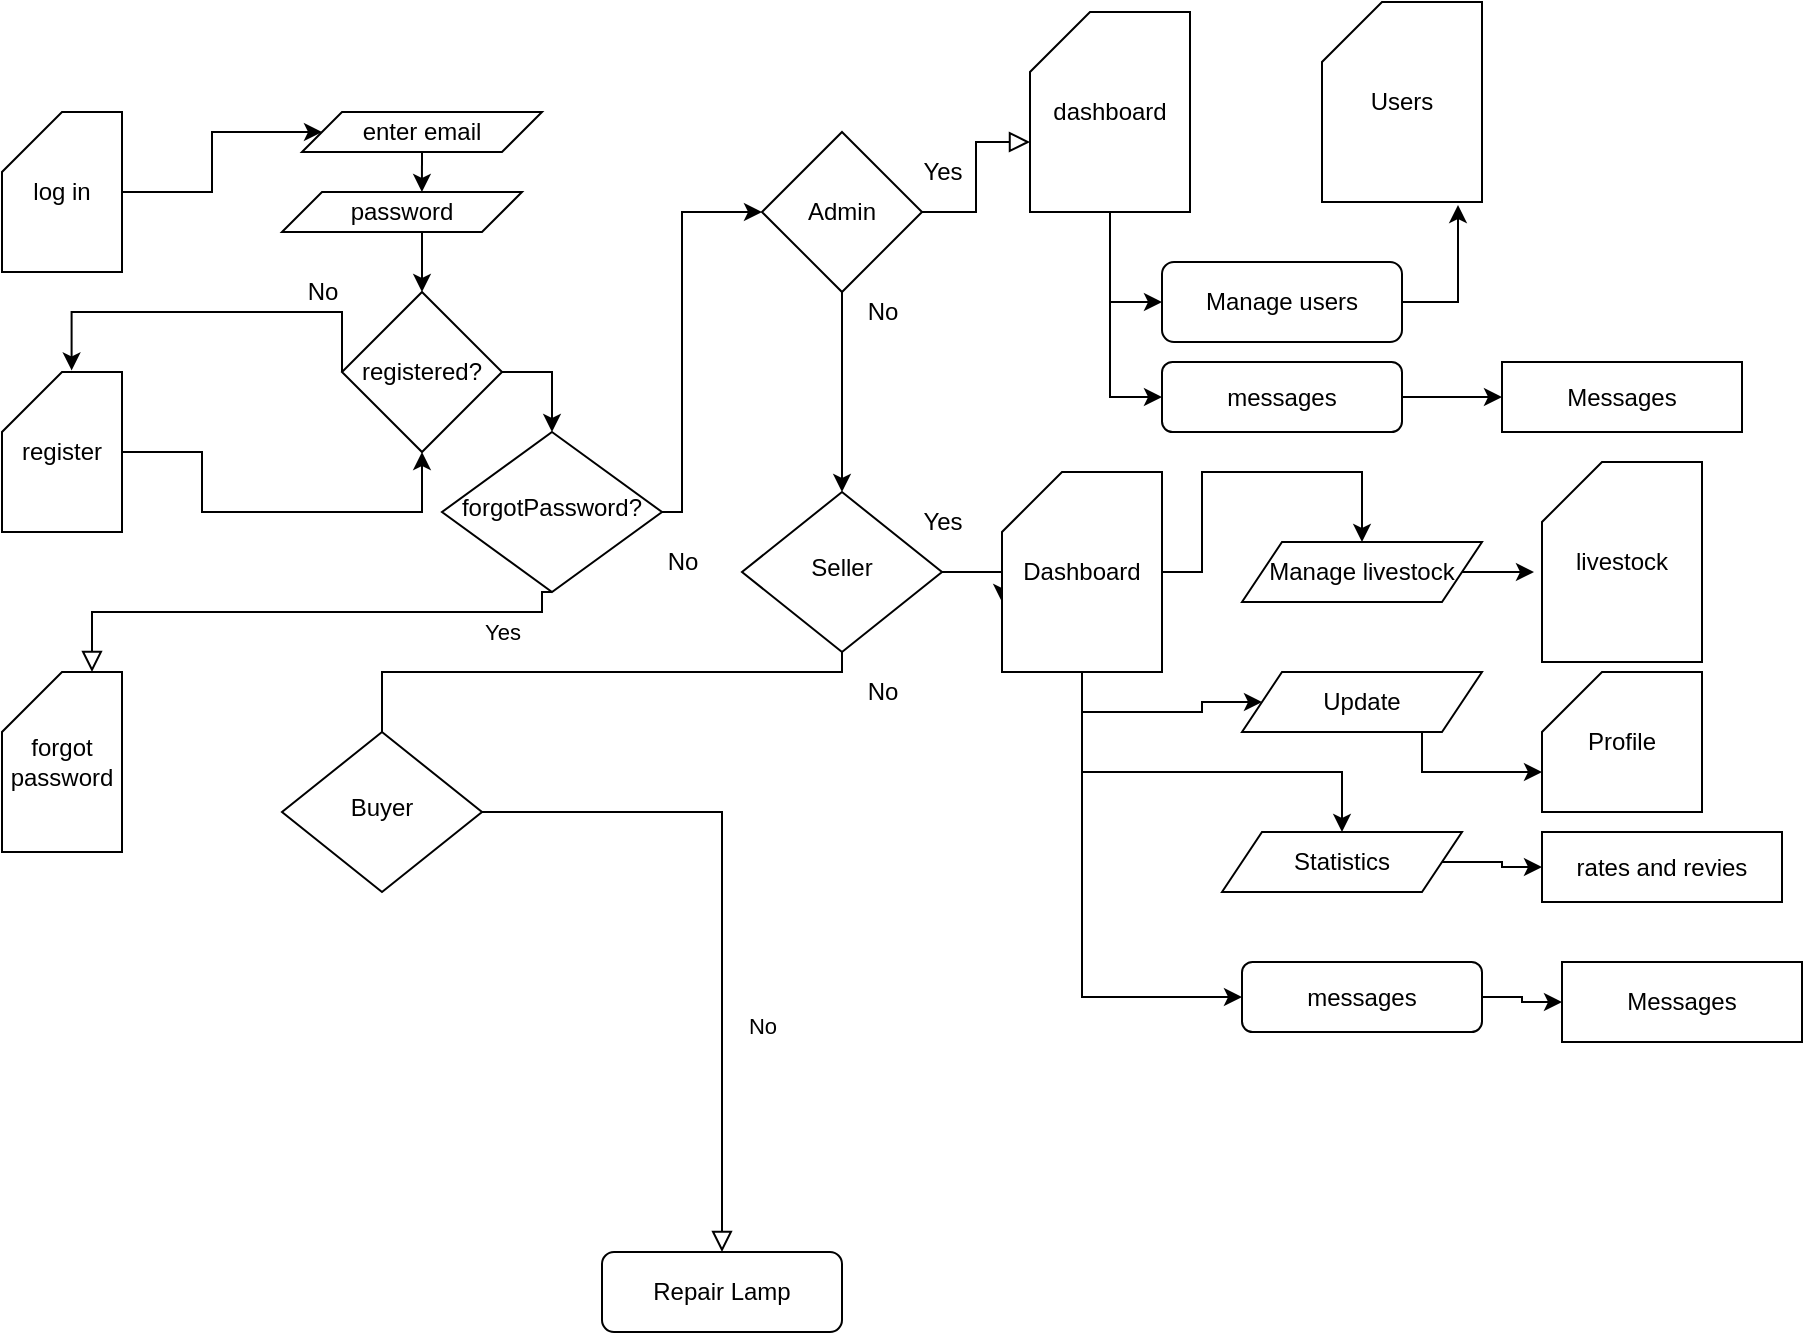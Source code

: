 <mxfile version="20.8.4" type="github">
  <diagram id="C5RBs43oDa-KdzZeNtuy" name="Page-1">
    <mxGraphModel dx="2021" dy="1817" grid="1" gridSize="10" guides="1" tooltips="1" connect="1" arrows="1" fold="1" page="1" pageScale="1" pageWidth="827" pageHeight="1169" math="0" shadow="0">
      <root>
        <mxCell id="WIyWlLk6GJQsqaUBKTNV-0" />
        <mxCell id="WIyWlLk6GJQsqaUBKTNV-1" parent="WIyWlLk6GJQsqaUBKTNV-0" />
        <mxCell id="WIyWlLk6GJQsqaUBKTNV-4" value="Yes" style="rounded=0;html=1;jettySize=auto;orthogonalLoop=1;fontSize=11;endArrow=block;endFill=0;endSize=8;strokeWidth=1;shadow=0;labelBackgroundColor=none;edgeStyle=orthogonalEdgeStyle;exitX=0.5;exitY=1;exitDx=0;exitDy=0;entryX=0;entryY=0;entryDx=45;entryDy=0;entryPerimeter=0;" parent="WIyWlLk6GJQsqaUBKTNV-1" source="WIyWlLk6GJQsqaUBKTNV-6" target="cfvunwlI__XYZbPNiBIo-22" edge="1">
          <mxGeometry x="-0.741" y="10" relative="1" as="geometry">
            <mxPoint as="offset" />
            <Array as="points">
              <mxPoint x="130" y="300" />
              <mxPoint x="-95" y="300" />
            </Array>
          </mxGeometry>
        </mxCell>
        <mxCell id="WIyWlLk6GJQsqaUBKTNV-5" value="" style="edgeStyle=orthogonalEdgeStyle;rounded=0;html=1;jettySize=auto;orthogonalLoop=1;fontSize=11;endArrow=block;endFill=0;endSize=8;strokeWidth=1;shadow=0;labelBackgroundColor=none;entryX=0;entryY=0;entryDx=0;entryDy=65;entryPerimeter=0;exitX=1;exitY=0.5;exitDx=0;exitDy=0;startArrow=none;" parent="WIyWlLk6GJQsqaUBKTNV-1" source="cfvunwlI__XYZbPNiBIo-23" target="cfvunwlI__XYZbPNiBIo-4" edge="1">
          <mxGeometry y="10" relative="1" as="geometry">
            <mxPoint as="offset" />
            <mxPoint x="240" y="220" as="sourcePoint" />
            <mxPoint x="340" y="150" as="targetPoint" />
          </mxGeometry>
        </mxCell>
        <mxCell id="cfvunwlI__XYZbPNiBIo-25" style="edgeStyle=orthogonalEdgeStyle;rounded=0;orthogonalLoop=1;jettySize=auto;html=1;exitX=1;exitY=0.5;exitDx=0;exitDy=0;entryX=0;entryY=0.5;entryDx=0;entryDy=0;" edge="1" parent="WIyWlLk6GJQsqaUBKTNV-1" source="WIyWlLk6GJQsqaUBKTNV-6" target="cfvunwlI__XYZbPNiBIo-23">
          <mxGeometry relative="1" as="geometry">
            <Array as="points">
              <mxPoint x="200" y="250" />
              <mxPoint x="200" y="100" />
            </Array>
          </mxGeometry>
        </mxCell>
        <mxCell id="WIyWlLk6GJQsqaUBKTNV-6" value="forgotPassword?" style="rhombus;whiteSpace=wrap;html=1;shadow=0;fontFamily=Helvetica;fontSize=12;align=center;strokeWidth=1;spacing=6;spacingTop=-4;" parent="WIyWlLk6GJQsqaUBKTNV-1" vertex="1">
          <mxGeometry x="80" y="210" width="110" height="80" as="geometry" />
        </mxCell>
        <mxCell id="WIyWlLk6GJQsqaUBKTNV-8" value="No" style="rounded=0;html=1;jettySize=auto;orthogonalLoop=1;fontSize=11;endArrow=block;endFill=0;endSize=8;strokeWidth=1;shadow=0;labelBackgroundColor=none;edgeStyle=orthogonalEdgeStyle;startArrow=none;" parent="WIyWlLk6GJQsqaUBKTNV-1" source="cfvunwlI__XYZbPNiBIo-2" target="WIyWlLk6GJQsqaUBKTNV-11" edge="1">
          <mxGeometry x="0.333" y="20" relative="1" as="geometry">
            <mxPoint as="offset" />
          </mxGeometry>
        </mxCell>
        <mxCell id="cfvunwlI__XYZbPNiBIo-64" style="edgeStyle=orthogonalEdgeStyle;rounded=0;orthogonalLoop=1;jettySize=auto;html=1;exitX=1;exitY=0.5;exitDx=0;exitDy=0;entryX=0;entryY=0;entryDx=0;entryDy=65;entryPerimeter=0;" edge="1" parent="WIyWlLk6GJQsqaUBKTNV-1" source="WIyWlLk6GJQsqaUBKTNV-10" target="cfvunwlI__XYZbPNiBIo-49">
          <mxGeometry relative="1" as="geometry" />
        </mxCell>
        <mxCell id="WIyWlLk6GJQsqaUBKTNV-10" value="Seller" style="rhombus;whiteSpace=wrap;html=1;shadow=0;fontFamily=Helvetica;fontSize=12;align=center;strokeWidth=1;spacing=6;spacingTop=-4;" parent="WIyWlLk6GJQsqaUBKTNV-1" vertex="1">
          <mxGeometry x="230" y="240" width="100" height="80" as="geometry" />
        </mxCell>
        <mxCell id="WIyWlLk6GJQsqaUBKTNV-11" value="Repair Lamp" style="rounded=1;whiteSpace=wrap;html=1;fontSize=12;glass=0;strokeWidth=1;shadow=0;" parent="WIyWlLk6GJQsqaUBKTNV-1" vertex="1">
          <mxGeometry x="160" y="620" width="120" height="40" as="geometry" />
        </mxCell>
        <mxCell id="cfvunwlI__XYZbPNiBIo-1" style="edgeStyle=orthogonalEdgeStyle;rounded=0;orthogonalLoop=1;jettySize=auto;html=1;entryX=0;entryY=0.5;entryDx=0;entryDy=0;" edge="1" parent="WIyWlLk6GJQsqaUBKTNV-1" source="cfvunwlI__XYZbPNiBIo-0" target="cfvunwlI__XYZbPNiBIo-7">
          <mxGeometry relative="1" as="geometry">
            <mxPoint x="60" y="60" as="targetPoint" />
          </mxGeometry>
        </mxCell>
        <mxCell id="cfvunwlI__XYZbPNiBIo-0" value="log in" style="shape=card;whiteSpace=wrap;html=1;" vertex="1" parent="WIyWlLk6GJQsqaUBKTNV-1">
          <mxGeometry x="-140" y="50" width="60" height="80" as="geometry" />
        </mxCell>
        <mxCell id="cfvunwlI__XYZbPNiBIo-34" style="edgeStyle=orthogonalEdgeStyle;rounded=0;orthogonalLoop=1;jettySize=auto;html=1;exitX=1;exitY=0.5;exitDx=0;exitDy=0;entryX=0.85;entryY=1.015;entryDx=0;entryDy=0;entryPerimeter=0;" edge="1" parent="WIyWlLk6GJQsqaUBKTNV-1" source="cfvunwlI__XYZbPNiBIo-3" target="cfvunwlI__XYZbPNiBIo-28">
          <mxGeometry relative="1" as="geometry" />
        </mxCell>
        <mxCell id="cfvunwlI__XYZbPNiBIo-3" value="Manage users" style="rounded=1;whiteSpace=wrap;html=1;fontSize=12;glass=0;strokeWidth=1;shadow=0;" vertex="1" parent="WIyWlLk6GJQsqaUBKTNV-1">
          <mxGeometry x="440" y="125" width="120" height="40" as="geometry" />
        </mxCell>
        <mxCell id="cfvunwlI__XYZbPNiBIo-5" style="edgeStyle=orthogonalEdgeStyle;rounded=0;orthogonalLoop=1;jettySize=auto;html=1;entryX=0;entryY=0.5;entryDx=0;entryDy=0;exitX=0.5;exitY=1;exitDx=0;exitDy=0;exitPerimeter=0;" edge="1" parent="WIyWlLk6GJQsqaUBKTNV-1" source="cfvunwlI__XYZbPNiBIo-4" target="cfvunwlI__XYZbPNiBIo-3">
          <mxGeometry relative="1" as="geometry">
            <Array as="points">
              <mxPoint x="414" y="145" />
            </Array>
          </mxGeometry>
        </mxCell>
        <mxCell id="cfvunwlI__XYZbPNiBIo-43" style="edgeStyle=orthogonalEdgeStyle;rounded=0;orthogonalLoop=1;jettySize=auto;html=1;exitX=0.5;exitY=1;exitDx=0;exitDy=0;exitPerimeter=0;entryX=0;entryY=0.5;entryDx=0;entryDy=0;" edge="1" parent="WIyWlLk6GJQsqaUBKTNV-1" source="cfvunwlI__XYZbPNiBIo-4" target="cfvunwlI__XYZbPNiBIo-36">
          <mxGeometry relative="1" as="geometry" />
        </mxCell>
        <mxCell id="cfvunwlI__XYZbPNiBIo-4" value="dashboard" style="shape=card;whiteSpace=wrap;html=1;" vertex="1" parent="WIyWlLk6GJQsqaUBKTNV-1">
          <mxGeometry x="374" width="80" height="100" as="geometry" />
        </mxCell>
        <mxCell id="cfvunwlI__XYZbPNiBIo-14" style="edgeStyle=orthogonalEdgeStyle;rounded=0;orthogonalLoop=1;jettySize=auto;html=1;exitX=0.5;exitY=1;exitDx=0;exitDy=0;entryX=0.583;entryY=0;entryDx=0;entryDy=0;entryPerimeter=0;" edge="1" parent="WIyWlLk6GJQsqaUBKTNV-1" source="cfvunwlI__XYZbPNiBIo-7" target="cfvunwlI__XYZbPNiBIo-12">
          <mxGeometry relative="1" as="geometry" />
        </mxCell>
        <mxCell id="cfvunwlI__XYZbPNiBIo-7" value="enter email" style="shape=parallelogram;perimeter=parallelogramPerimeter;whiteSpace=wrap;html=1;fixedSize=1;" vertex="1" parent="WIyWlLk6GJQsqaUBKTNV-1">
          <mxGeometry x="10" y="50" width="120" height="20" as="geometry" />
        </mxCell>
        <mxCell id="cfvunwlI__XYZbPNiBIo-9" value="" style="rounded=0;html=1;jettySize=auto;orthogonalLoop=1;fontSize=11;endArrow=none;endFill=0;endSize=8;strokeWidth=1;shadow=0;labelBackgroundColor=none;edgeStyle=orthogonalEdgeStyle;" edge="1" parent="WIyWlLk6GJQsqaUBKTNV-1" source="WIyWlLk6GJQsqaUBKTNV-10" target="cfvunwlI__XYZbPNiBIo-2">
          <mxGeometry x="0.333" y="20" relative="1" as="geometry">
            <mxPoint as="offset" />
            <mxPoint x="220" y="370" as="sourcePoint" />
            <mxPoint x="220" y="620" as="targetPoint" />
            <Array as="points">
              <mxPoint x="280" y="330" />
              <mxPoint x="50" y="330" />
            </Array>
          </mxGeometry>
        </mxCell>
        <mxCell id="cfvunwlI__XYZbPNiBIo-2" value="Buyer" style="rhombus;whiteSpace=wrap;html=1;shadow=0;fontFamily=Helvetica;fontSize=12;align=center;strokeWidth=1;spacing=6;spacingTop=-4;" vertex="1" parent="WIyWlLk6GJQsqaUBKTNV-1">
          <mxGeometry y="360" width="100" height="80" as="geometry" />
        </mxCell>
        <mxCell id="cfvunwlI__XYZbPNiBIo-15" style="edgeStyle=orthogonalEdgeStyle;rounded=0;orthogonalLoop=1;jettySize=auto;html=1;exitX=0.5;exitY=1;exitDx=0;exitDy=0;entryX=0.5;entryY=0;entryDx=0;entryDy=0;" edge="1" parent="WIyWlLk6GJQsqaUBKTNV-1" source="cfvunwlI__XYZbPNiBIo-12" target="cfvunwlI__XYZbPNiBIo-13">
          <mxGeometry relative="1" as="geometry" />
        </mxCell>
        <mxCell id="cfvunwlI__XYZbPNiBIo-12" value="password" style="shape=parallelogram;perimeter=parallelogramPerimeter;whiteSpace=wrap;html=1;fixedSize=1;" vertex="1" parent="WIyWlLk6GJQsqaUBKTNV-1">
          <mxGeometry y="90" width="120" height="20" as="geometry" />
        </mxCell>
        <mxCell id="cfvunwlI__XYZbPNiBIo-17" style="edgeStyle=orthogonalEdgeStyle;rounded=0;orthogonalLoop=1;jettySize=auto;html=1;exitX=0;exitY=0.5;exitDx=0;exitDy=0;entryX=0.58;entryY=-0.01;entryDx=0;entryDy=0;entryPerimeter=0;" edge="1" parent="WIyWlLk6GJQsqaUBKTNV-1" source="cfvunwlI__XYZbPNiBIo-13" target="cfvunwlI__XYZbPNiBIo-16">
          <mxGeometry relative="1" as="geometry">
            <Array as="points">
              <mxPoint x="30" y="150" />
              <mxPoint x="-105" y="150" />
            </Array>
          </mxGeometry>
        </mxCell>
        <mxCell id="cfvunwlI__XYZbPNiBIo-18" style="edgeStyle=orthogonalEdgeStyle;rounded=0;orthogonalLoop=1;jettySize=auto;html=1;exitX=1;exitY=0.5;exitDx=0;exitDy=0;entryX=0.5;entryY=0;entryDx=0;entryDy=0;" edge="1" parent="WIyWlLk6GJQsqaUBKTNV-1" source="cfvunwlI__XYZbPNiBIo-13" target="WIyWlLk6GJQsqaUBKTNV-6">
          <mxGeometry relative="1" as="geometry" />
        </mxCell>
        <mxCell id="cfvunwlI__XYZbPNiBIo-13" value="registered?" style="rhombus;whiteSpace=wrap;html=1;" vertex="1" parent="WIyWlLk6GJQsqaUBKTNV-1">
          <mxGeometry x="30" y="140" width="80" height="80" as="geometry" />
        </mxCell>
        <mxCell id="cfvunwlI__XYZbPNiBIo-19" style="edgeStyle=orthogonalEdgeStyle;rounded=0;orthogonalLoop=1;jettySize=auto;html=1;exitX=1;exitY=0.5;exitDx=0;exitDy=0;exitPerimeter=0;entryX=0.5;entryY=1;entryDx=0;entryDy=0;" edge="1" parent="WIyWlLk6GJQsqaUBKTNV-1" source="cfvunwlI__XYZbPNiBIo-16" target="cfvunwlI__XYZbPNiBIo-13">
          <mxGeometry relative="1" as="geometry">
            <Array as="points">
              <mxPoint x="-40" y="220" />
              <mxPoint x="-40" y="250" />
              <mxPoint x="70" y="250" />
            </Array>
          </mxGeometry>
        </mxCell>
        <mxCell id="cfvunwlI__XYZbPNiBIo-16" value="register" style="shape=card;whiteSpace=wrap;html=1;" vertex="1" parent="WIyWlLk6GJQsqaUBKTNV-1">
          <mxGeometry x="-140" y="180" width="60" height="80" as="geometry" />
        </mxCell>
        <mxCell id="cfvunwlI__XYZbPNiBIo-22" value="forgot password" style="shape=card;whiteSpace=wrap;html=1;" vertex="1" parent="WIyWlLk6GJQsqaUBKTNV-1">
          <mxGeometry x="-140" y="330" width="60" height="90" as="geometry" />
        </mxCell>
        <mxCell id="cfvunwlI__XYZbPNiBIo-30" style="edgeStyle=orthogonalEdgeStyle;rounded=0;orthogonalLoop=1;jettySize=auto;html=1;exitX=0.5;exitY=1;exitDx=0;exitDy=0;entryX=0.5;entryY=0;entryDx=0;entryDy=0;" edge="1" parent="WIyWlLk6GJQsqaUBKTNV-1" source="cfvunwlI__XYZbPNiBIo-23" target="WIyWlLk6GJQsqaUBKTNV-10">
          <mxGeometry relative="1" as="geometry" />
        </mxCell>
        <mxCell id="cfvunwlI__XYZbPNiBIo-23" value="Admin" style="rhombus;whiteSpace=wrap;html=1;" vertex="1" parent="WIyWlLk6GJQsqaUBKTNV-1">
          <mxGeometry x="240" y="60" width="80" height="80" as="geometry" />
        </mxCell>
        <mxCell id="cfvunwlI__XYZbPNiBIo-26" value="No" style="text;html=1;align=center;verticalAlign=middle;resizable=0;points=[];autosize=1;strokeColor=none;fillColor=none;" vertex="1" parent="WIyWlLk6GJQsqaUBKTNV-1">
          <mxGeometry y="125" width="40" height="30" as="geometry" />
        </mxCell>
        <mxCell id="cfvunwlI__XYZbPNiBIo-27" value="No" style="text;html=1;align=center;verticalAlign=middle;resizable=0;points=[];autosize=1;strokeColor=none;fillColor=none;" vertex="1" parent="WIyWlLk6GJQsqaUBKTNV-1">
          <mxGeometry x="180" y="260" width="40" height="30" as="geometry" />
        </mxCell>
        <mxCell id="cfvunwlI__XYZbPNiBIo-28" value="Users" style="shape=card;whiteSpace=wrap;html=1;" vertex="1" parent="WIyWlLk6GJQsqaUBKTNV-1">
          <mxGeometry x="520" y="-5" width="80" height="100" as="geometry" />
        </mxCell>
        <mxCell id="cfvunwlI__XYZbPNiBIo-31" value="No" style="text;html=1;align=center;verticalAlign=middle;resizable=0;points=[];autosize=1;strokeColor=none;fillColor=none;" vertex="1" parent="WIyWlLk6GJQsqaUBKTNV-1">
          <mxGeometry x="280" y="135" width="40" height="30" as="geometry" />
        </mxCell>
        <mxCell id="cfvunwlI__XYZbPNiBIo-32" value="Yes" style="text;html=1;align=center;verticalAlign=middle;resizable=0;points=[];autosize=1;strokeColor=none;fillColor=none;" vertex="1" parent="WIyWlLk6GJQsqaUBKTNV-1">
          <mxGeometry x="310" y="65" width="40" height="30" as="geometry" />
        </mxCell>
        <mxCell id="cfvunwlI__XYZbPNiBIo-35" value="Messages" style="rounded=0;whiteSpace=wrap;html=1;" vertex="1" parent="WIyWlLk6GJQsqaUBKTNV-1">
          <mxGeometry x="610" y="175" width="120" height="35" as="geometry" />
        </mxCell>
        <mxCell id="cfvunwlI__XYZbPNiBIo-40" style="edgeStyle=orthogonalEdgeStyle;rounded=0;orthogonalLoop=1;jettySize=auto;html=1;exitX=1;exitY=0.5;exitDx=0;exitDy=0;" edge="1" parent="WIyWlLk6GJQsqaUBKTNV-1" source="cfvunwlI__XYZbPNiBIo-36" target="cfvunwlI__XYZbPNiBIo-35">
          <mxGeometry relative="1" as="geometry" />
        </mxCell>
        <mxCell id="cfvunwlI__XYZbPNiBIo-36" value="messages" style="rounded=1;whiteSpace=wrap;html=1;" vertex="1" parent="WIyWlLk6GJQsqaUBKTNV-1">
          <mxGeometry x="440" y="175" width="120" height="35" as="geometry" />
        </mxCell>
        <mxCell id="cfvunwlI__XYZbPNiBIo-44" value="livestock" style="shape=card;whiteSpace=wrap;html=1;" vertex="1" parent="WIyWlLk6GJQsqaUBKTNV-1">
          <mxGeometry x="630" y="225" width="80" height="100" as="geometry" />
        </mxCell>
        <mxCell id="cfvunwlI__XYZbPNiBIo-46" value="Yes" style="text;html=1;align=center;verticalAlign=middle;resizable=0;points=[];autosize=1;strokeColor=none;fillColor=none;" vertex="1" parent="WIyWlLk6GJQsqaUBKTNV-1">
          <mxGeometry x="310" y="240" width="40" height="30" as="geometry" />
        </mxCell>
        <mxCell id="cfvunwlI__XYZbPNiBIo-63" style="edgeStyle=orthogonalEdgeStyle;rounded=0;orthogonalLoop=1;jettySize=auto;html=1;exitX=0.5;exitY=1;exitDx=0;exitDy=0;exitPerimeter=0;" edge="1" parent="WIyWlLk6GJQsqaUBKTNV-1" source="cfvunwlI__XYZbPNiBIo-49" target="cfvunwlI__XYZbPNiBIo-53">
          <mxGeometry relative="1" as="geometry" />
        </mxCell>
        <mxCell id="cfvunwlI__XYZbPNiBIo-68" style="edgeStyle=orthogonalEdgeStyle;rounded=0;orthogonalLoop=1;jettySize=auto;html=1;exitX=0.5;exitY=1;exitDx=0;exitDy=0;exitPerimeter=0;entryX=0;entryY=0.5;entryDx=0;entryDy=0;" edge="1" parent="WIyWlLk6GJQsqaUBKTNV-1" source="cfvunwlI__XYZbPNiBIo-49" target="cfvunwlI__XYZbPNiBIo-66">
          <mxGeometry relative="1" as="geometry" />
        </mxCell>
        <mxCell id="cfvunwlI__XYZbPNiBIo-69" style="edgeStyle=orthogonalEdgeStyle;rounded=0;orthogonalLoop=1;jettySize=auto;html=1;exitX=1;exitY=0.5;exitDx=0;exitDy=0;exitPerimeter=0;entryX=0.5;entryY=0;entryDx=0;entryDy=0;" edge="1" parent="WIyWlLk6GJQsqaUBKTNV-1" source="cfvunwlI__XYZbPNiBIo-49" target="cfvunwlI__XYZbPNiBIo-51">
          <mxGeometry relative="1" as="geometry">
            <Array as="points">
              <mxPoint x="460" y="280" />
              <mxPoint x="460" y="230" />
              <mxPoint x="540" y="230" />
            </Array>
          </mxGeometry>
        </mxCell>
        <mxCell id="cfvunwlI__XYZbPNiBIo-75" style="edgeStyle=orthogonalEdgeStyle;rounded=0;orthogonalLoop=1;jettySize=auto;html=1;exitX=0.5;exitY=1;exitDx=0;exitDy=0;exitPerimeter=0;entryX=0.5;entryY=0;entryDx=0;entryDy=0;" edge="1" parent="WIyWlLk6GJQsqaUBKTNV-1" source="cfvunwlI__XYZbPNiBIo-49" target="cfvunwlI__XYZbPNiBIo-74">
          <mxGeometry relative="1" as="geometry">
            <Array as="points">
              <mxPoint x="400" y="380" />
              <mxPoint x="530" y="380" />
            </Array>
          </mxGeometry>
        </mxCell>
        <mxCell id="cfvunwlI__XYZbPNiBIo-49" value="Dashboard" style="shape=card;whiteSpace=wrap;html=1;" vertex="1" parent="WIyWlLk6GJQsqaUBKTNV-1">
          <mxGeometry x="360" y="230" width="80" height="100" as="geometry" />
        </mxCell>
        <mxCell id="cfvunwlI__XYZbPNiBIo-54" style="edgeStyle=orthogonalEdgeStyle;rounded=0;orthogonalLoop=1;jettySize=auto;html=1;exitX=1;exitY=0.5;exitDx=0;exitDy=0;entryX=-0.05;entryY=0.55;entryDx=0;entryDy=0;entryPerimeter=0;" edge="1" parent="WIyWlLk6GJQsqaUBKTNV-1" source="cfvunwlI__XYZbPNiBIo-51" target="cfvunwlI__XYZbPNiBIo-44">
          <mxGeometry relative="1" as="geometry" />
        </mxCell>
        <mxCell id="cfvunwlI__XYZbPNiBIo-51" value="Manage livestock" style="shape=parallelogram;perimeter=parallelogramPerimeter;whiteSpace=wrap;html=1;fixedSize=1;" vertex="1" parent="WIyWlLk6GJQsqaUBKTNV-1">
          <mxGeometry x="480" y="265" width="120" height="30" as="geometry" />
        </mxCell>
        <mxCell id="cfvunwlI__XYZbPNiBIo-73" style="edgeStyle=orthogonalEdgeStyle;rounded=0;orthogonalLoop=1;jettySize=auto;html=1;exitX=0.75;exitY=1;exitDx=0;exitDy=0;entryX=0;entryY=0;entryDx=0;entryDy=50;entryPerimeter=0;" edge="1" parent="WIyWlLk6GJQsqaUBKTNV-1" source="cfvunwlI__XYZbPNiBIo-53" target="cfvunwlI__XYZbPNiBIo-72">
          <mxGeometry relative="1" as="geometry" />
        </mxCell>
        <mxCell id="cfvunwlI__XYZbPNiBIo-53" value="Update" style="shape=parallelogram;perimeter=parallelogramPerimeter;whiteSpace=wrap;html=1;fixedSize=1;" vertex="1" parent="WIyWlLk6GJQsqaUBKTNV-1">
          <mxGeometry x="480" y="330" width="120" height="30" as="geometry" />
        </mxCell>
        <mxCell id="cfvunwlI__XYZbPNiBIo-56" value="rates and revies" style="rounded=0;whiteSpace=wrap;html=1;" vertex="1" parent="WIyWlLk6GJQsqaUBKTNV-1">
          <mxGeometry x="630" y="410" width="120" height="35" as="geometry" />
        </mxCell>
        <mxCell id="cfvunwlI__XYZbPNiBIo-70" style="edgeStyle=orthogonalEdgeStyle;rounded=0;orthogonalLoop=1;jettySize=auto;html=1;exitX=1;exitY=0.5;exitDx=0;exitDy=0;entryX=0;entryY=0.5;entryDx=0;entryDy=0;" edge="1" parent="WIyWlLk6GJQsqaUBKTNV-1" source="cfvunwlI__XYZbPNiBIo-66" target="cfvunwlI__XYZbPNiBIo-67">
          <mxGeometry relative="1" as="geometry" />
        </mxCell>
        <mxCell id="cfvunwlI__XYZbPNiBIo-66" value="messages" style="rounded=1;whiteSpace=wrap;html=1;" vertex="1" parent="WIyWlLk6GJQsqaUBKTNV-1">
          <mxGeometry x="480" y="475" width="120" height="35" as="geometry" />
        </mxCell>
        <mxCell id="cfvunwlI__XYZbPNiBIo-67" value="Messages" style="rounded=0;whiteSpace=wrap;html=1;" vertex="1" parent="WIyWlLk6GJQsqaUBKTNV-1">
          <mxGeometry x="640" y="475" width="120" height="40" as="geometry" />
        </mxCell>
        <mxCell id="cfvunwlI__XYZbPNiBIo-72" value="Profile" style="shape=card;whiteSpace=wrap;html=1;" vertex="1" parent="WIyWlLk6GJQsqaUBKTNV-1">
          <mxGeometry x="630" y="330" width="80" height="70" as="geometry" />
        </mxCell>
        <mxCell id="cfvunwlI__XYZbPNiBIo-76" style="edgeStyle=orthogonalEdgeStyle;rounded=0;orthogonalLoop=1;jettySize=auto;html=1;exitX=1;exitY=0.5;exitDx=0;exitDy=0;" edge="1" parent="WIyWlLk6GJQsqaUBKTNV-1" source="cfvunwlI__XYZbPNiBIo-74" target="cfvunwlI__XYZbPNiBIo-56">
          <mxGeometry relative="1" as="geometry" />
        </mxCell>
        <mxCell id="cfvunwlI__XYZbPNiBIo-74" value="Statistics" style="shape=parallelogram;perimeter=parallelogramPerimeter;whiteSpace=wrap;html=1;fixedSize=1;" vertex="1" parent="WIyWlLk6GJQsqaUBKTNV-1">
          <mxGeometry x="470" y="410" width="120" height="30" as="geometry" />
        </mxCell>
        <mxCell id="cfvunwlI__XYZbPNiBIo-77" value="No" style="text;html=1;align=center;verticalAlign=middle;resizable=0;points=[];autosize=1;strokeColor=none;fillColor=none;" vertex="1" parent="WIyWlLk6GJQsqaUBKTNV-1">
          <mxGeometry x="280" y="325" width="40" height="30" as="geometry" />
        </mxCell>
      </root>
    </mxGraphModel>
  </diagram>
</mxfile>
